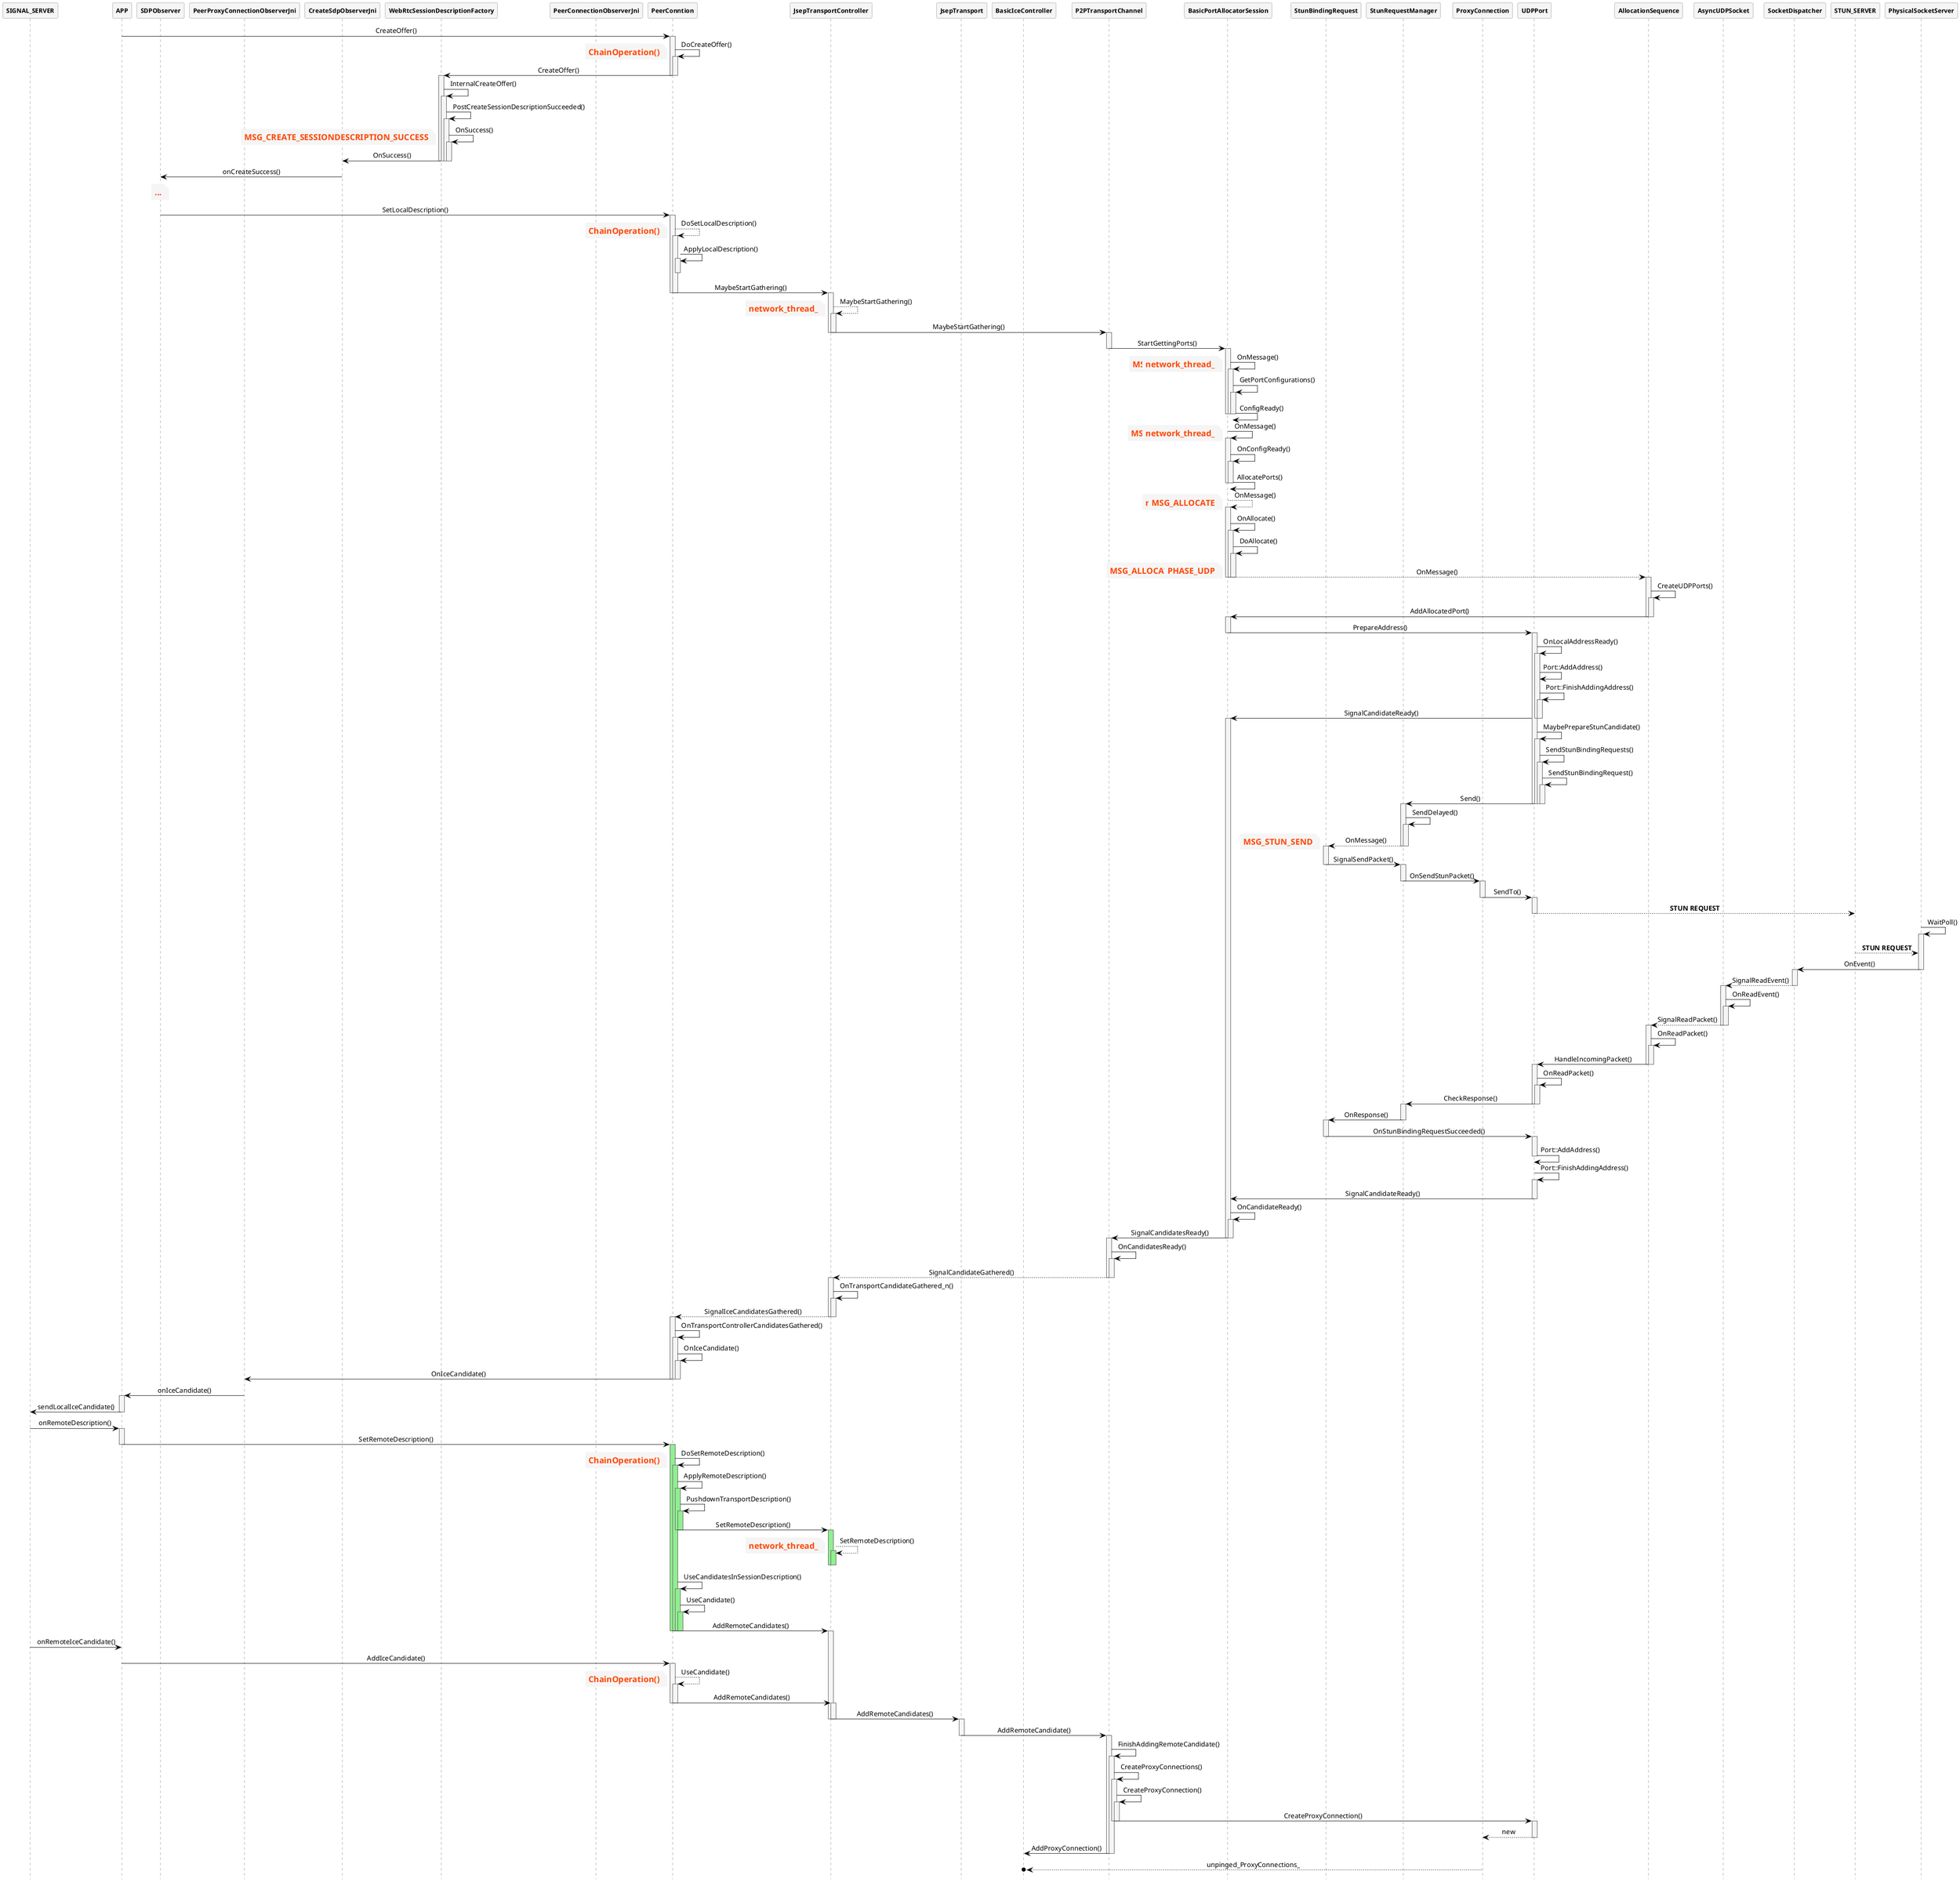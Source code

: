 @startuml WebRTC new Connetion
 
hide footbox
skinparam {
    ' defaultFontName Abyssinica SIL
    Shadowing false  
    backgroundColor white
    NoteFontColor #OrangeRed
    NoteFontSize 16
    NoteTextAlignment left
    NoteBackgroundColor WhiteSmoke
    NoteColor transparent
    NoteBorderThickness 0
    NoteBorderColor transparent
    NoteBorderThickness 0
    NoteShadowing false
    ParticipantPadding 0
    BoxPadding 20
    dpi 96
    ClassBackgroundColor transparent
    ClassHeaderBackgroundColor lightLightGreen
    ClassStereotypeFontColor transparent
    SequenceBoxBordercolor sienna
    SequenceBoxFontSize 24
    SequenceBoxFontColor Black
    SequenceBoxBackgroundColor WhiteSmoke
    SequenceLifeLineBackgroundColor WhiteSmoke
    SequenceMessageAlignment center
    SequenceGroupHeaderFontColor White
    SequenceGroupHeaderFontSize 20
    SequenceGroupBackgroundColor DarkOliveLightGreen
    SequenceGroupBodyBackgroundColor transparent
    SequenceGroupBorderThickness 4
    SequenceGroupBorderColor DarkOliveLightGreen
    ' transparent
    sequence {
        ParticipantBackgroundColor WhiteSmoke
        ParticipantBorderColor Gray
        ParticipantFontStyle Bold
        ParticipantFontSize 12
        ParticipantPadding 0
 
        LifeLineBorderColor DimGray
        ArrowColor Black
        ArrowThickness 0.8
        ColorArrowSeparationSpace 30
    }
}


participant SIGNAL_SERVER
participant APP
participant SDPObserver
participant PeerProxyConnectionObserverJni
participant CreateSdpObserverJni
participant WebRtcSessionDescriptionFactory
participant PeerConnectionObserverJni
participant PeerConntion
participant JsepTransportController
participant JsepTransport


participant BasicIceController
participant P2PTransportChannel
participant BasicPortAllocatorSession

participant StunBindingRequest
participant StunRequestManager
participant ProxyConnection
participant UDPPort
participant AllocationSequence
participant AsyncUDPSocket
participant SocketDispatcher
participant STUN_SERVER

' ------ ICE Candidate -------
APP->PeerConntion:CreateOffer()
activate PeerConntion
PeerConntion->PeerConntion:DoCreateOffer()
note left:**ChainOperation()**
activate PeerConntion
PeerConntion->WebRtcSessionDescriptionFactory:CreateOffer()
deactivate PeerConntion
deactivate PeerConntion
activate WebRtcSessionDescriptionFactory
WebRtcSessionDescriptionFactory->WebRtcSessionDescriptionFactory:InternalCreateOffer()
activate WebRtcSessionDescriptionFactory
WebRtcSessionDescriptionFactory->WebRtcSessionDescriptionFactory:PostCreateSessionDescriptionSucceeded()
activate WebRtcSessionDescriptionFactory
WebRtcSessionDescriptionFactory->WebRtcSessionDescriptionFactory:OnSuccess()
note left:**MSG_CREATE_SESSIONDESCRIPTION_SUCCESS**
activate WebRtcSessionDescriptionFactory
WebRtcSessionDescriptionFactory->CreateSdpObserverJni:OnSuccess()
deactivate WebRtcSessionDescriptionFactory
deactivate WebRtcSessionDescriptionFactory
deactivate WebRtcSessionDescriptionFactory
deactivate WebRtcSessionDescriptionFactory

CreateSdpObserverJni->SDPObserver:onCreateSuccess()
note over SDPObserver: **...**
SDPObserver->PeerConntion:SetLocalDescription()
activate PeerConntion
PeerConntion-->PeerConntion:DoSetLocalDescription()
note left:**ChainOperation()**
activate PeerConntion
PeerConntion->PeerConntion:ApplyLocalDescription()
activate PeerConntion
deactivate PeerConntion

' ------ SetLocalSescription


PeerConntion->JsepTransportController:MaybeStartGathering()
deactivate PeerConntion
deactivate PeerConntion
activate JsepTransportController
JsepTransportController-->JsepTransportController:MaybeStartGathering()
note left:**network_thread_**
activate JsepTransportController
JsepTransportController->P2PTransportChannel:MaybeStartGathering()
deactivate JsepTransportController
deactivate JsepTransportController
activate P2PTransportChannel
P2PTransportChannel->BasicPortAllocatorSession:StartGettingPorts()
deactivate P2PTransportChannel
activate BasicPortAllocatorSession
BasicPortAllocatorSession->BasicPortAllocatorSession:OnMessage()
note left:**MSG_CONFIG_START**
note left:**network_thread_**
activate BasicPortAllocatorSession
BasicPortAllocatorSession->BasicPortAllocatorSession:GetPortConfigurations()
activate BasicPortAllocatorSession
BasicPortAllocatorSession->BasicPortAllocatorSession:ConfigReady()
deactivate BasicPortAllocatorSession
deactivate BasicPortAllocatorSession
deactivate BasicPortAllocatorSession
BasicPortAllocatorSession->BasicPortAllocatorSession:OnMessage()
note left:**MSG_CONFIG_READY**
note left:**network_thread_**

activate BasicPortAllocatorSession
BasicPortAllocatorSession->BasicPortAllocatorSession:OnConfigReady()
activate BasicPortAllocatorSession
BasicPortAllocatorSession->BasicPortAllocatorSession:AllocatePorts()
deactivate BasicPortAllocatorSession
deactivate BasicPortAllocatorSession
BasicPortAllocatorSession-->BasicPortAllocatorSession:OnMessage()
note left:**network_thread_**
note left:**MSG_ALLOCATE**
activate BasicPortAllocatorSession
BasicPortAllocatorSession->BasicPortAllocatorSession:OnAllocate()
activate BasicPortAllocatorSession
BasicPortAllocatorSession->BasicPortAllocatorSession:DoAllocate()
activate BasicPortAllocatorSession

BasicPortAllocatorSession-->AllocationSequence:OnMessage()
note left:**MSG_ALLOCATION_PHASE**
note left:**PHASE_UDP**
deactivate BasicPortAllocatorSession
deactivate BasicPortAllocatorSession
deactivate BasicPortAllocatorSession
activate AllocationSequence
AllocationSequence->AllocationSequence:CreateUDPPorts()
activate AllocationSequence
AllocationSequence->BasicPortAllocatorSession:AddAllocatedPort()
deactivate AllocationSequence
deactivate AllocationSequence
activate BasicPortAllocatorSession
BasicPortAllocatorSession->UDPPort:PrepareAddress()
deactivate BasicPortAllocatorSession
activate UDPPort
UDPPort->UDPPort:OnLocalAddressReady()
activate UDPPort
UDPPort->UDPPort:Port::AddAddress()

UDPPort->UDPPort:Port::FinishAddingAddress()
activate UDPPort
UDPPort->BasicPortAllocatorSession:SignalCandidateReady()
deactivate UDPPort
deactivate UDPPort
activate BasicPortAllocatorSession
UDPPort->UDPPort:MaybePrepareStunCandidate()
activate UDPPort
UDPPort->UDPPort:SendStunBindingRequests()
activate UDPPort
UDPPort->UDPPort:SendStunBindingRequest()
activate UDPPort
UDPPort->StunRequestManager:Send()
deactivate UDPPort
deactivate UDPPort
deactivate UDPPort
deactivate UDPPort

activate StunRequestManager
StunRequestManager->StunRequestManager:SendDelayed()
activate StunRequestManager
StunRequestManager-->StunBindingRequest:OnMessage()
note left:**MSG_STUN_SEND**
deactivate StunRequestManager
deactivate StunRequestManager
activate StunBindingRequest
StunBindingRequest->StunRequestManager:SignalSendPacket()
deactivate StunBindingRequest
activate StunRequestManager
StunRequestManager->ProxyConnection:OnSendStunPacket()
deactivate StunRequestManager
activate ProxyConnection
ProxyConnection->UDPPort:SendTo()
deactivate ProxyConnection
activate UDPPort
UDPPort-->STUN_SERVER:**STUN REQUEST**
deactivate UDPPort

PhysicalSocketServer->PhysicalSocketServer:WaitPoll()
activate PhysicalSocketServer


STUN_SERVER-->PhysicalSocketServer:**STUN REQUEST**
PhysicalSocketServer->SocketDispatcher:OnEvent()
deactivate PhysicalSocketServer
activate SocketDispatcher
SocketDispatcher-->AsyncUDPSocket:SignalReadEvent()
deactivate SocketDispatcher
activate AsyncUDPSocket
AsyncUDPSocket->AsyncUDPSocket:OnReadEvent()
activate AsyncUDPSocket
AsyncUDPSocket-->AllocationSequence:SignalReadPacket()
deactivate AsyncUDPSocket
deactivate AsyncUDPSocket
activate AllocationSequence
AllocationSequence->AllocationSequence:OnReadPacket()
activate AllocationSequence
AllocationSequence->UDPPort:HandleIncomingPacket()
deactivate AllocationSequence
deactivate AllocationSequence

activate UDPPort
UDPPort->UDPPort:OnReadPacket()
activate UDPPort
UDPPort->StunRequestManager:CheckResponse()
deactivate UDPPort
deactivate UDPPort

activate StunRequestManager
StunRequestManager->StunBindingRequest:OnResponse()
deactivate StunRequestManager
activate StunBindingRequest
StunBindingRequest->UDPPort:OnStunBindingRequestSucceeded()
deactivate StunBindingRequest
activate UDPPort
UDPPort->UDPPort:Port::AddAddress()
deactivate UDPPort

UDPPort->UDPPort:Port::FinishAddingAddress()
activate UDPPort
UDPPort->BasicPortAllocatorSession:SignalCandidateReady()
deactivate UDPPort
deactivate UDPPort
deactivate UDPPort
deactivate UDPPort


BasicPortAllocatorSession->BasicPortAllocatorSession:OnCandidateReady()
activate BasicPortAllocatorSession
BasicPortAllocatorSession->P2PTransportChannel:SignalCandidatesReady()
deactivate BasicPortAllocatorSession
deactivate BasicPortAllocatorSession
activate P2PTransportChannel
P2PTransportChannel->P2PTransportChannel:OnCandidatesReady()
activate P2PTransportChannel
P2PTransportChannel-->JsepTransportController:SignalCandidateGathered()
deactivate P2PTransportChannel
deactivate P2PTransportChannel
activate JsepTransportController
JsepTransportController->JsepTransportController:OnTransportCandidateGathered_n()
activate JsepTransportController
JsepTransportController-->PeerConntion:SignalIceCandidatesGathered()
deactivate JsepTransportController
deactivate JsepTransportController


activate PeerConntion
PeerConntion->PeerConntion:OnTransportControllerCandidatesGathered()
activate PeerConntion
PeerConntion->PeerConntion:OnIceCandidate()
activate PeerConntion
PeerConntion->PeerProxyConnectionObserverJni:OnIceCandidate()
deactivate PeerConntion
deactivate PeerConntion
deactivate PeerConntion

PeerProxyConnectionObserverJni->APP:onIceCandidate()
activate APP
APP -> SIGNAL_SERVER:sendLocalIceCandidate()
deactivate APP



' ------ SetRemoteDescription ------
SIGNAL_SERVER->APP:onRemoteDescription()
activate APP
APP->PeerConntion:SetRemoteDescription()
deactivate APP
activate PeerConntion #LightGreen
PeerConntion->PeerConntion:DoSetRemoteDescription()
note left:**ChainOperation()**
activate PeerConntion #LightGreen
PeerConntion->PeerConntion:ApplyRemoteDescription()
activate PeerConntion #LightGreen
PeerConntion->PeerConntion:PushdownTransportDescription()
activate PeerConntion #LightGreen
PeerConntion->JsepTransportController:SetRemoteDescription()
deactivate PeerConntion
deactivate PeerConntion
activate JsepTransportController #LightGreen
JsepTransportController-->JsepTransportController:SetRemoteDescription()
note left:**network_thread_**
activate JsepTransportController #LightGreen
deactivate JsepTransportController
deactivate JsepTransportController

PeerConntion->PeerConntion:UseCandidatesInSessionDescription()
activate PeerConntion #LightGreen
PeerConntion->PeerConntion:UseCandidate()
activate PeerConntion #LightGreen
PeerConntion->JsepTransportController:AddRemoteCandidates()
deactivate PeerConntion
deactivate PeerConntion
deactivate PeerConntion
deactivate PeerConntion
activate JsepTransportController

SIGNAL_SERVER->APP:onRemoteIceCandidate()
APP->PeerConntion:AddIceCandidate()
activate PeerConntion
PeerConntion-->PeerConntion:UseCandidate()
note left:**ChainOperation()**
activate PeerConntion
PeerConntion->JsepTransportController:AddRemoteCandidates()
deactivate PeerConntion
deactivate PeerConntion

activate JsepTransportController
JsepTransportController->JsepTransport:AddRemoteCandidates()
deactivate JsepTransportController
deactivate JsepTransportController
activate JsepTransport
JsepTransport->P2PTransportChannel:AddRemoteCandidate()
deactivate JsepTransport
activate P2PTransportChannel
P2PTransportChannel->P2PTransportChannel:FinishAddingRemoteCandidate()
activate P2PTransportChannel
P2PTransportChannel->P2PTransportChannel:CreateProxyConnections()
activate P2PTransportChannel
P2PTransportChannel->P2PTransportChannel:CreateProxyConnection()
activate P2PTransportChannel
P2PTransportChannel->UDPPort:CreateProxyConnection()
deactivate P2PTransportChannel
deactivate P2PTransportChannel
activate UDPPort
UDPPort-->ProxyConnection:new
deactivate UDPPort
P2PTransportChannel->BasicIceController:AddProxyConnection()
deactivate P2PTransportChannel
deactivate P2PTransportChannel
ProxyConnection-->o BasicIceController:unpinged_ProxyConnections_


@enduml